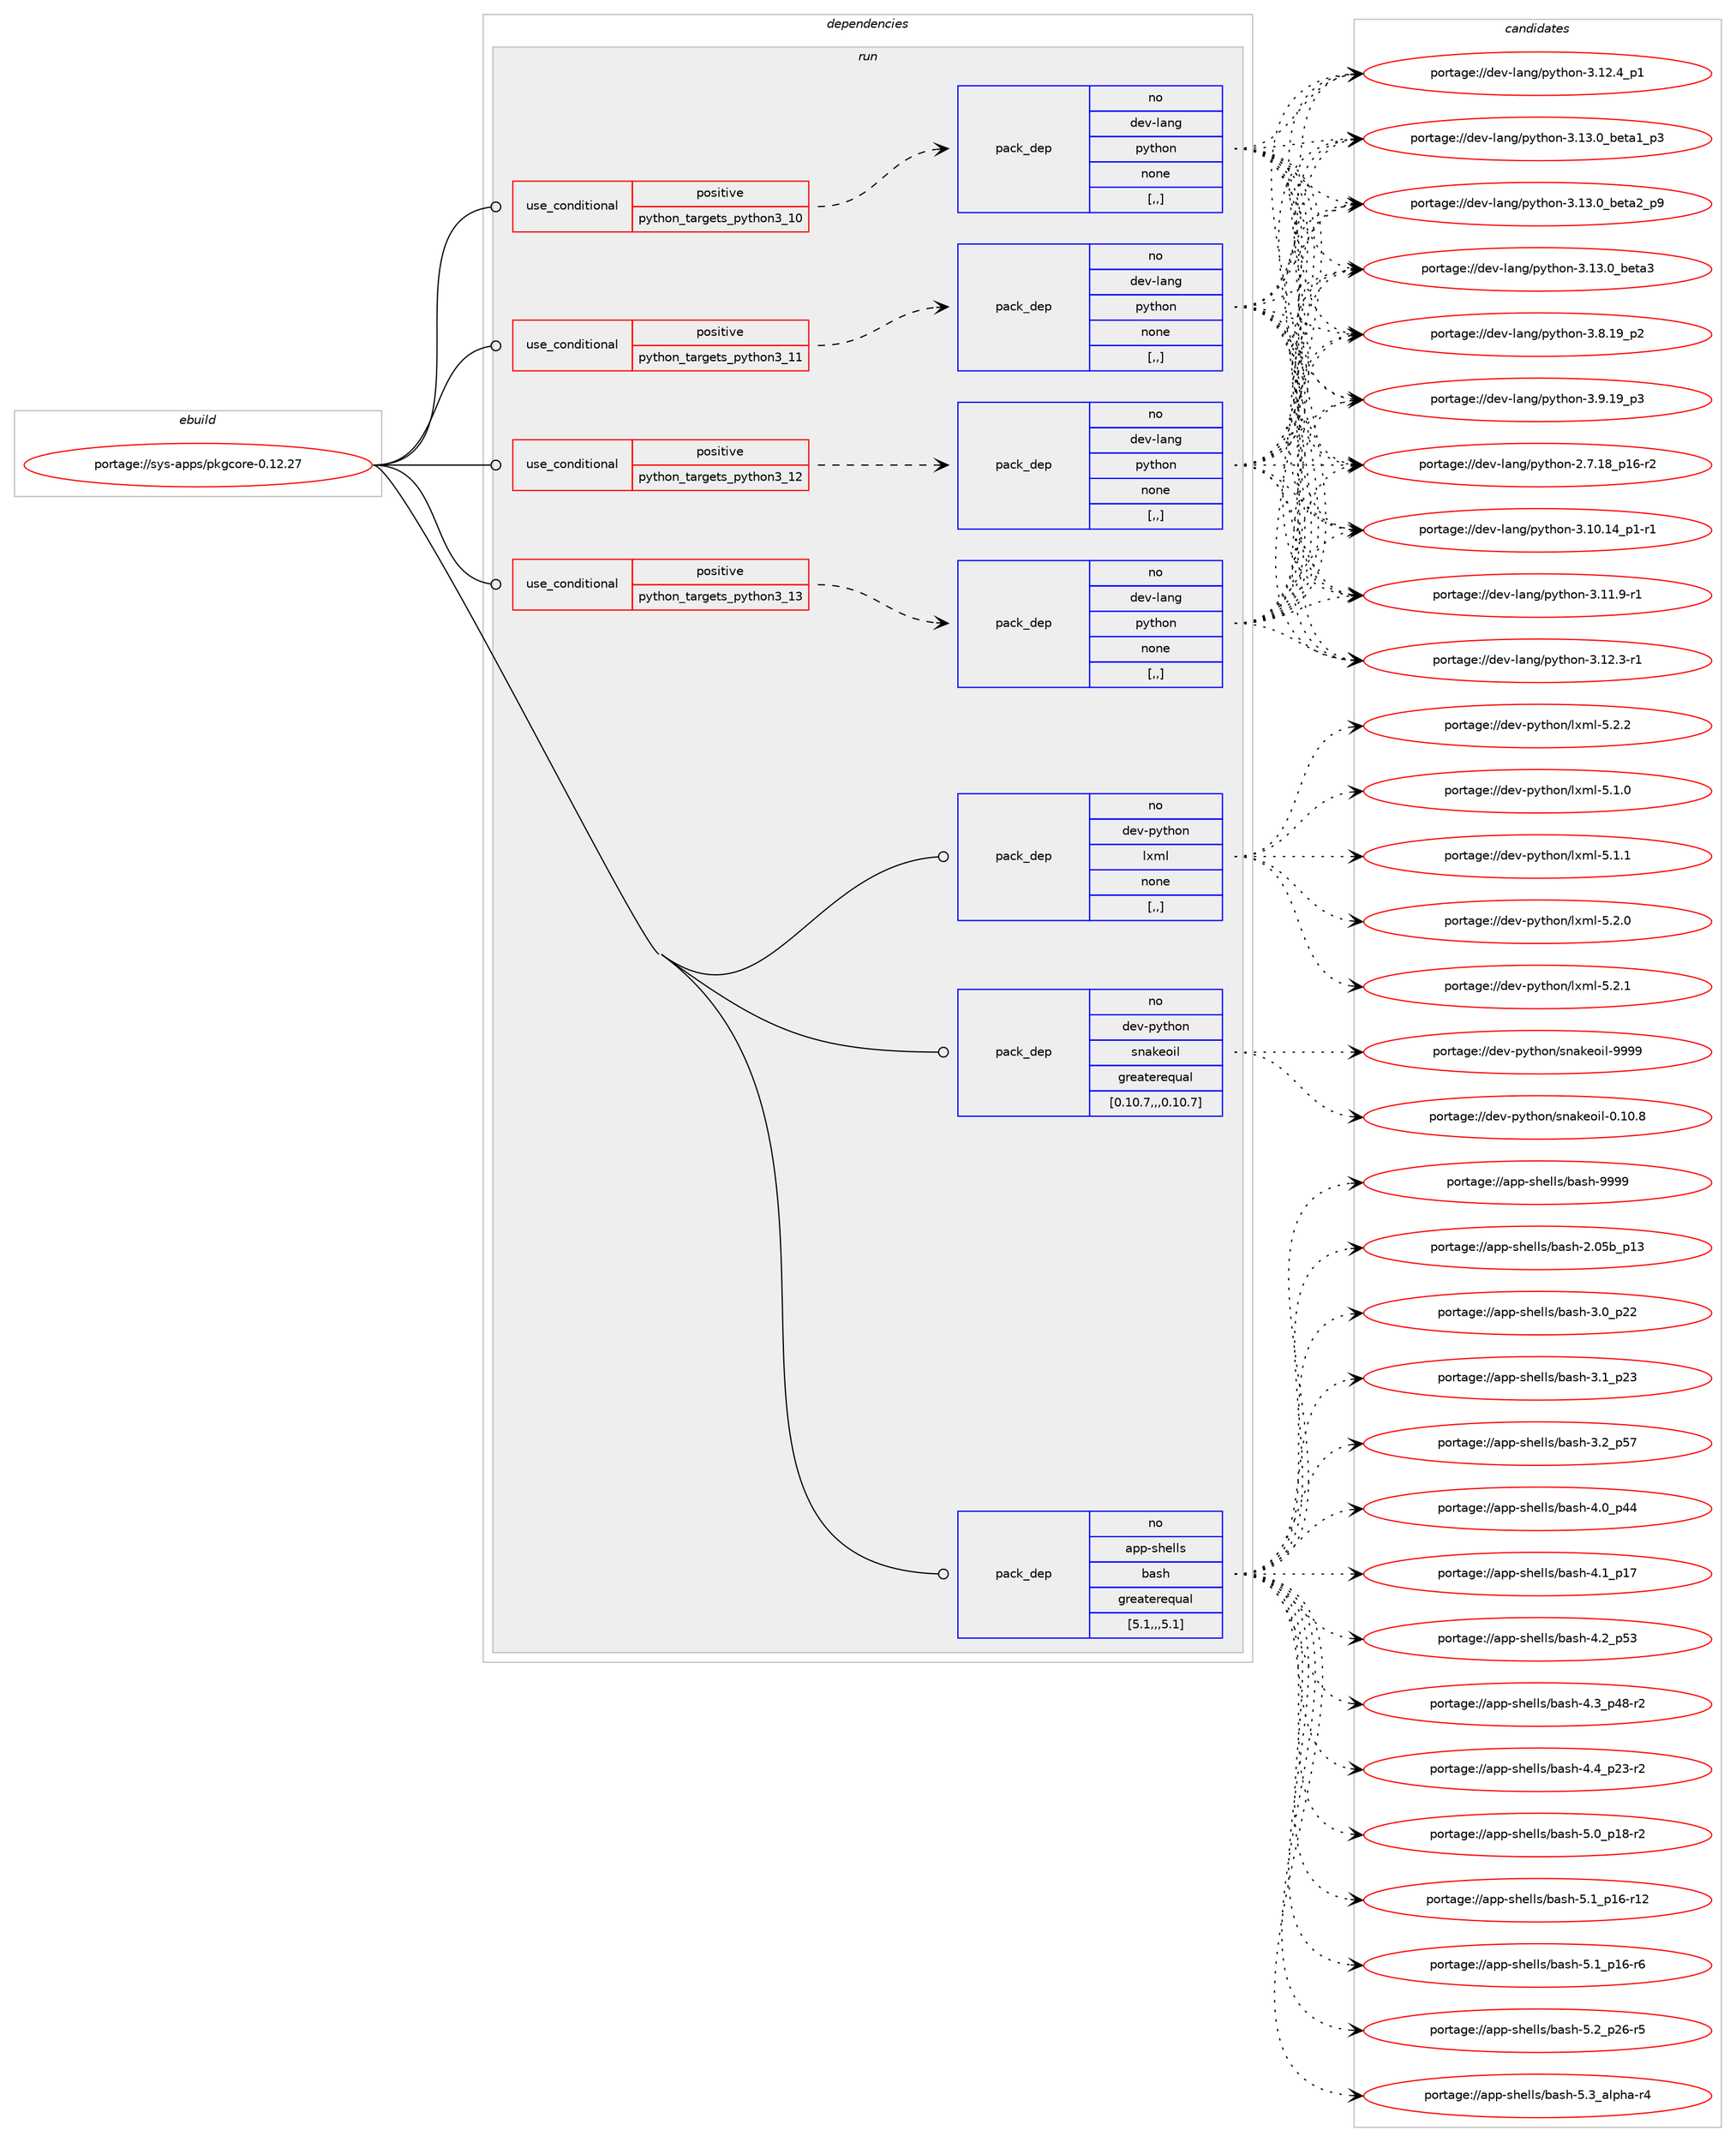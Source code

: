 digraph prolog {

# *************
# Graph options
# *************

newrank=true;
concentrate=true;
compound=true;
graph [rankdir=LR,fontname=Helvetica,fontsize=10,ranksep=1.5];#, ranksep=2.5, nodesep=0.2];
edge  [arrowhead=vee];
node  [fontname=Helvetica,fontsize=10];

# **********
# The ebuild
# **********

subgraph cluster_leftcol {
color=gray;
rank=same;
label=<<i>ebuild</i>>;
id [label="portage://sys-apps/pkgcore-0.12.27", color=red, width=4, href="../sys-apps/pkgcore-0.12.27.svg"];
}

# ****************
# The dependencies
# ****************

subgraph cluster_midcol {
color=gray;
label=<<i>dependencies</i>>;
subgraph cluster_compile {
fillcolor="#eeeeee";
style=filled;
label=<<i>compile</i>>;
}
subgraph cluster_compileandrun {
fillcolor="#eeeeee";
style=filled;
label=<<i>compile and run</i>>;
}
subgraph cluster_run {
fillcolor="#eeeeee";
style=filled;
label=<<i>run</i>>;
subgraph cond108914 {
dependency412338 [label=<<TABLE BORDER="0" CELLBORDER="1" CELLSPACING="0" CELLPADDING="4"><TR><TD ROWSPAN="3" CELLPADDING="10">use_conditional</TD></TR><TR><TD>positive</TD></TR><TR><TD>python_targets_python3_10</TD></TR></TABLE>>, shape=none, color=red];
subgraph pack300568 {
dependency412339 [label=<<TABLE BORDER="0" CELLBORDER="1" CELLSPACING="0" CELLPADDING="4" WIDTH="220"><TR><TD ROWSPAN="6" CELLPADDING="30">pack_dep</TD></TR><TR><TD WIDTH="110">no</TD></TR><TR><TD>dev-lang</TD></TR><TR><TD>python</TD></TR><TR><TD>none</TD></TR><TR><TD>[,,]</TD></TR></TABLE>>, shape=none, color=blue];
}
dependency412338:e -> dependency412339:w [weight=20,style="dashed",arrowhead="vee"];
}
id:e -> dependency412338:w [weight=20,style="solid",arrowhead="odot"];
subgraph cond108915 {
dependency412340 [label=<<TABLE BORDER="0" CELLBORDER="1" CELLSPACING="0" CELLPADDING="4"><TR><TD ROWSPAN="3" CELLPADDING="10">use_conditional</TD></TR><TR><TD>positive</TD></TR><TR><TD>python_targets_python3_11</TD></TR></TABLE>>, shape=none, color=red];
subgraph pack300569 {
dependency412341 [label=<<TABLE BORDER="0" CELLBORDER="1" CELLSPACING="0" CELLPADDING="4" WIDTH="220"><TR><TD ROWSPAN="6" CELLPADDING="30">pack_dep</TD></TR><TR><TD WIDTH="110">no</TD></TR><TR><TD>dev-lang</TD></TR><TR><TD>python</TD></TR><TR><TD>none</TD></TR><TR><TD>[,,]</TD></TR></TABLE>>, shape=none, color=blue];
}
dependency412340:e -> dependency412341:w [weight=20,style="dashed",arrowhead="vee"];
}
id:e -> dependency412340:w [weight=20,style="solid",arrowhead="odot"];
subgraph cond108916 {
dependency412342 [label=<<TABLE BORDER="0" CELLBORDER="1" CELLSPACING="0" CELLPADDING="4"><TR><TD ROWSPAN="3" CELLPADDING="10">use_conditional</TD></TR><TR><TD>positive</TD></TR><TR><TD>python_targets_python3_12</TD></TR></TABLE>>, shape=none, color=red];
subgraph pack300570 {
dependency412343 [label=<<TABLE BORDER="0" CELLBORDER="1" CELLSPACING="0" CELLPADDING="4" WIDTH="220"><TR><TD ROWSPAN="6" CELLPADDING="30">pack_dep</TD></TR><TR><TD WIDTH="110">no</TD></TR><TR><TD>dev-lang</TD></TR><TR><TD>python</TD></TR><TR><TD>none</TD></TR><TR><TD>[,,]</TD></TR></TABLE>>, shape=none, color=blue];
}
dependency412342:e -> dependency412343:w [weight=20,style="dashed",arrowhead="vee"];
}
id:e -> dependency412342:w [weight=20,style="solid",arrowhead="odot"];
subgraph cond108917 {
dependency412344 [label=<<TABLE BORDER="0" CELLBORDER="1" CELLSPACING="0" CELLPADDING="4"><TR><TD ROWSPAN="3" CELLPADDING="10">use_conditional</TD></TR><TR><TD>positive</TD></TR><TR><TD>python_targets_python3_13</TD></TR></TABLE>>, shape=none, color=red];
subgraph pack300571 {
dependency412345 [label=<<TABLE BORDER="0" CELLBORDER="1" CELLSPACING="0" CELLPADDING="4" WIDTH="220"><TR><TD ROWSPAN="6" CELLPADDING="30">pack_dep</TD></TR><TR><TD WIDTH="110">no</TD></TR><TR><TD>dev-lang</TD></TR><TR><TD>python</TD></TR><TR><TD>none</TD></TR><TR><TD>[,,]</TD></TR></TABLE>>, shape=none, color=blue];
}
dependency412344:e -> dependency412345:w [weight=20,style="dashed",arrowhead="vee"];
}
id:e -> dependency412344:w [weight=20,style="solid",arrowhead="odot"];
subgraph pack300572 {
dependency412346 [label=<<TABLE BORDER="0" CELLBORDER="1" CELLSPACING="0" CELLPADDING="4" WIDTH="220"><TR><TD ROWSPAN="6" CELLPADDING="30">pack_dep</TD></TR><TR><TD WIDTH="110">no</TD></TR><TR><TD>app-shells</TD></TR><TR><TD>bash</TD></TR><TR><TD>greaterequal</TD></TR><TR><TD>[5.1,,,5.1]</TD></TR></TABLE>>, shape=none, color=blue];
}
id:e -> dependency412346:w [weight=20,style="solid",arrowhead="odot"];
subgraph pack300573 {
dependency412347 [label=<<TABLE BORDER="0" CELLBORDER="1" CELLSPACING="0" CELLPADDING="4" WIDTH="220"><TR><TD ROWSPAN="6" CELLPADDING="30">pack_dep</TD></TR><TR><TD WIDTH="110">no</TD></TR><TR><TD>dev-python</TD></TR><TR><TD>lxml</TD></TR><TR><TD>none</TD></TR><TR><TD>[,,]</TD></TR></TABLE>>, shape=none, color=blue];
}
id:e -> dependency412347:w [weight=20,style="solid",arrowhead="odot"];
subgraph pack300574 {
dependency412348 [label=<<TABLE BORDER="0" CELLBORDER="1" CELLSPACING="0" CELLPADDING="4" WIDTH="220"><TR><TD ROWSPAN="6" CELLPADDING="30">pack_dep</TD></TR><TR><TD WIDTH="110">no</TD></TR><TR><TD>dev-python</TD></TR><TR><TD>snakeoil</TD></TR><TR><TD>greaterequal</TD></TR><TR><TD>[0.10.7,,,0.10.7]</TD></TR></TABLE>>, shape=none, color=blue];
}
id:e -> dependency412348:w [weight=20,style="solid",arrowhead="odot"];
}
}

# **************
# The candidates
# **************

subgraph cluster_choices {
rank=same;
color=gray;
label=<<i>candidates</i>>;

subgraph choice300568 {
color=black;
nodesep=1;
choice100101118451089711010347112121116104111110455046554649569511249544511450 [label="portage://dev-lang/python-2.7.18_p16-r2", color=red, width=4,href="../dev-lang/python-2.7.18_p16-r2.svg"];
choice100101118451089711010347112121116104111110455146494846495295112494511449 [label="portage://dev-lang/python-3.10.14_p1-r1", color=red, width=4,href="../dev-lang/python-3.10.14_p1-r1.svg"];
choice100101118451089711010347112121116104111110455146494946574511449 [label="portage://dev-lang/python-3.11.9-r1", color=red, width=4,href="../dev-lang/python-3.11.9-r1.svg"];
choice100101118451089711010347112121116104111110455146495046514511449 [label="portage://dev-lang/python-3.12.3-r1", color=red, width=4,href="../dev-lang/python-3.12.3-r1.svg"];
choice100101118451089711010347112121116104111110455146495046529511249 [label="portage://dev-lang/python-3.12.4_p1", color=red, width=4,href="../dev-lang/python-3.12.4_p1.svg"];
choice10010111845108971101034711212111610411111045514649514648959810111697499511251 [label="portage://dev-lang/python-3.13.0_beta1_p3", color=red, width=4,href="../dev-lang/python-3.13.0_beta1_p3.svg"];
choice10010111845108971101034711212111610411111045514649514648959810111697509511257 [label="portage://dev-lang/python-3.13.0_beta2_p9", color=red, width=4,href="../dev-lang/python-3.13.0_beta2_p9.svg"];
choice1001011184510897110103471121211161041111104551464951464895981011169751 [label="portage://dev-lang/python-3.13.0_beta3", color=red, width=4,href="../dev-lang/python-3.13.0_beta3.svg"];
choice100101118451089711010347112121116104111110455146564649579511250 [label="portage://dev-lang/python-3.8.19_p2", color=red, width=4,href="../dev-lang/python-3.8.19_p2.svg"];
choice100101118451089711010347112121116104111110455146574649579511251 [label="portage://dev-lang/python-3.9.19_p3", color=red, width=4,href="../dev-lang/python-3.9.19_p3.svg"];
dependency412339:e -> choice100101118451089711010347112121116104111110455046554649569511249544511450:w [style=dotted,weight="100"];
dependency412339:e -> choice100101118451089711010347112121116104111110455146494846495295112494511449:w [style=dotted,weight="100"];
dependency412339:e -> choice100101118451089711010347112121116104111110455146494946574511449:w [style=dotted,weight="100"];
dependency412339:e -> choice100101118451089711010347112121116104111110455146495046514511449:w [style=dotted,weight="100"];
dependency412339:e -> choice100101118451089711010347112121116104111110455146495046529511249:w [style=dotted,weight="100"];
dependency412339:e -> choice10010111845108971101034711212111610411111045514649514648959810111697499511251:w [style=dotted,weight="100"];
dependency412339:e -> choice10010111845108971101034711212111610411111045514649514648959810111697509511257:w [style=dotted,weight="100"];
dependency412339:e -> choice1001011184510897110103471121211161041111104551464951464895981011169751:w [style=dotted,weight="100"];
dependency412339:e -> choice100101118451089711010347112121116104111110455146564649579511250:w [style=dotted,weight="100"];
dependency412339:e -> choice100101118451089711010347112121116104111110455146574649579511251:w [style=dotted,weight="100"];
}
subgraph choice300569 {
color=black;
nodesep=1;
choice100101118451089711010347112121116104111110455046554649569511249544511450 [label="portage://dev-lang/python-2.7.18_p16-r2", color=red, width=4,href="../dev-lang/python-2.7.18_p16-r2.svg"];
choice100101118451089711010347112121116104111110455146494846495295112494511449 [label="portage://dev-lang/python-3.10.14_p1-r1", color=red, width=4,href="../dev-lang/python-3.10.14_p1-r1.svg"];
choice100101118451089711010347112121116104111110455146494946574511449 [label="portage://dev-lang/python-3.11.9-r1", color=red, width=4,href="../dev-lang/python-3.11.9-r1.svg"];
choice100101118451089711010347112121116104111110455146495046514511449 [label="portage://dev-lang/python-3.12.3-r1", color=red, width=4,href="../dev-lang/python-3.12.3-r1.svg"];
choice100101118451089711010347112121116104111110455146495046529511249 [label="portage://dev-lang/python-3.12.4_p1", color=red, width=4,href="../dev-lang/python-3.12.4_p1.svg"];
choice10010111845108971101034711212111610411111045514649514648959810111697499511251 [label="portage://dev-lang/python-3.13.0_beta1_p3", color=red, width=4,href="../dev-lang/python-3.13.0_beta1_p3.svg"];
choice10010111845108971101034711212111610411111045514649514648959810111697509511257 [label="portage://dev-lang/python-3.13.0_beta2_p9", color=red, width=4,href="../dev-lang/python-3.13.0_beta2_p9.svg"];
choice1001011184510897110103471121211161041111104551464951464895981011169751 [label="portage://dev-lang/python-3.13.0_beta3", color=red, width=4,href="../dev-lang/python-3.13.0_beta3.svg"];
choice100101118451089711010347112121116104111110455146564649579511250 [label="portage://dev-lang/python-3.8.19_p2", color=red, width=4,href="../dev-lang/python-3.8.19_p2.svg"];
choice100101118451089711010347112121116104111110455146574649579511251 [label="portage://dev-lang/python-3.9.19_p3", color=red, width=4,href="../dev-lang/python-3.9.19_p3.svg"];
dependency412341:e -> choice100101118451089711010347112121116104111110455046554649569511249544511450:w [style=dotted,weight="100"];
dependency412341:e -> choice100101118451089711010347112121116104111110455146494846495295112494511449:w [style=dotted,weight="100"];
dependency412341:e -> choice100101118451089711010347112121116104111110455146494946574511449:w [style=dotted,weight="100"];
dependency412341:e -> choice100101118451089711010347112121116104111110455146495046514511449:w [style=dotted,weight="100"];
dependency412341:e -> choice100101118451089711010347112121116104111110455146495046529511249:w [style=dotted,weight="100"];
dependency412341:e -> choice10010111845108971101034711212111610411111045514649514648959810111697499511251:w [style=dotted,weight="100"];
dependency412341:e -> choice10010111845108971101034711212111610411111045514649514648959810111697509511257:w [style=dotted,weight="100"];
dependency412341:e -> choice1001011184510897110103471121211161041111104551464951464895981011169751:w [style=dotted,weight="100"];
dependency412341:e -> choice100101118451089711010347112121116104111110455146564649579511250:w [style=dotted,weight="100"];
dependency412341:e -> choice100101118451089711010347112121116104111110455146574649579511251:w [style=dotted,weight="100"];
}
subgraph choice300570 {
color=black;
nodesep=1;
choice100101118451089711010347112121116104111110455046554649569511249544511450 [label="portage://dev-lang/python-2.7.18_p16-r2", color=red, width=4,href="../dev-lang/python-2.7.18_p16-r2.svg"];
choice100101118451089711010347112121116104111110455146494846495295112494511449 [label="portage://dev-lang/python-3.10.14_p1-r1", color=red, width=4,href="../dev-lang/python-3.10.14_p1-r1.svg"];
choice100101118451089711010347112121116104111110455146494946574511449 [label="portage://dev-lang/python-3.11.9-r1", color=red, width=4,href="../dev-lang/python-3.11.9-r1.svg"];
choice100101118451089711010347112121116104111110455146495046514511449 [label="portage://dev-lang/python-3.12.3-r1", color=red, width=4,href="../dev-lang/python-3.12.3-r1.svg"];
choice100101118451089711010347112121116104111110455146495046529511249 [label="portage://dev-lang/python-3.12.4_p1", color=red, width=4,href="../dev-lang/python-3.12.4_p1.svg"];
choice10010111845108971101034711212111610411111045514649514648959810111697499511251 [label="portage://dev-lang/python-3.13.0_beta1_p3", color=red, width=4,href="../dev-lang/python-3.13.0_beta1_p3.svg"];
choice10010111845108971101034711212111610411111045514649514648959810111697509511257 [label="portage://dev-lang/python-3.13.0_beta2_p9", color=red, width=4,href="../dev-lang/python-3.13.0_beta2_p9.svg"];
choice1001011184510897110103471121211161041111104551464951464895981011169751 [label="portage://dev-lang/python-3.13.0_beta3", color=red, width=4,href="../dev-lang/python-3.13.0_beta3.svg"];
choice100101118451089711010347112121116104111110455146564649579511250 [label="portage://dev-lang/python-3.8.19_p2", color=red, width=4,href="../dev-lang/python-3.8.19_p2.svg"];
choice100101118451089711010347112121116104111110455146574649579511251 [label="portage://dev-lang/python-3.9.19_p3", color=red, width=4,href="../dev-lang/python-3.9.19_p3.svg"];
dependency412343:e -> choice100101118451089711010347112121116104111110455046554649569511249544511450:w [style=dotted,weight="100"];
dependency412343:e -> choice100101118451089711010347112121116104111110455146494846495295112494511449:w [style=dotted,weight="100"];
dependency412343:e -> choice100101118451089711010347112121116104111110455146494946574511449:w [style=dotted,weight="100"];
dependency412343:e -> choice100101118451089711010347112121116104111110455146495046514511449:w [style=dotted,weight="100"];
dependency412343:e -> choice100101118451089711010347112121116104111110455146495046529511249:w [style=dotted,weight="100"];
dependency412343:e -> choice10010111845108971101034711212111610411111045514649514648959810111697499511251:w [style=dotted,weight="100"];
dependency412343:e -> choice10010111845108971101034711212111610411111045514649514648959810111697509511257:w [style=dotted,weight="100"];
dependency412343:e -> choice1001011184510897110103471121211161041111104551464951464895981011169751:w [style=dotted,weight="100"];
dependency412343:e -> choice100101118451089711010347112121116104111110455146564649579511250:w [style=dotted,weight="100"];
dependency412343:e -> choice100101118451089711010347112121116104111110455146574649579511251:w [style=dotted,weight="100"];
}
subgraph choice300571 {
color=black;
nodesep=1;
choice100101118451089711010347112121116104111110455046554649569511249544511450 [label="portage://dev-lang/python-2.7.18_p16-r2", color=red, width=4,href="../dev-lang/python-2.7.18_p16-r2.svg"];
choice100101118451089711010347112121116104111110455146494846495295112494511449 [label="portage://dev-lang/python-3.10.14_p1-r1", color=red, width=4,href="../dev-lang/python-3.10.14_p1-r1.svg"];
choice100101118451089711010347112121116104111110455146494946574511449 [label="portage://dev-lang/python-3.11.9-r1", color=red, width=4,href="../dev-lang/python-3.11.9-r1.svg"];
choice100101118451089711010347112121116104111110455146495046514511449 [label="portage://dev-lang/python-3.12.3-r1", color=red, width=4,href="../dev-lang/python-3.12.3-r1.svg"];
choice100101118451089711010347112121116104111110455146495046529511249 [label="portage://dev-lang/python-3.12.4_p1", color=red, width=4,href="../dev-lang/python-3.12.4_p1.svg"];
choice10010111845108971101034711212111610411111045514649514648959810111697499511251 [label="portage://dev-lang/python-3.13.0_beta1_p3", color=red, width=4,href="../dev-lang/python-3.13.0_beta1_p3.svg"];
choice10010111845108971101034711212111610411111045514649514648959810111697509511257 [label="portage://dev-lang/python-3.13.0_beta2_p9", color=red, width=4,href="../dev-lang/python-3.13.0_beta2_p9.svg"];
choice1001011184510897110103471121211161041111104551464951464895981011169751 [label="portage://dev-lang/python-3.13.0_beta3", color=red, width=4,href="../dev-lang/python-3.13.0_beta3.svg"];
choice100101118451089711010347112121116104111110455146564649579511250 [label="portage://dev-lang/python-3.8.19_p2", color=red, width=4,href="../dev-lang/python-3.8.19_p2.svg"];
choice100101118451089711010347112121116104111110455146574649579511251 [label="portage://dev-lang/python-3.9.19_p3", color=red, width=4,href="../dev-lang/python-3.9.19_p3.svg"];
dependency412345:e -> choice100101118451089711010347112121116104111110455046554649569511249544511450:w [style=dotted,weight="100"];
dependency412345:e -> choice100101118451089711010347112121116104111110455146494846495295112494511449:w [style=dotted,weight="100"];
dependency412345:e -> choice100101118451089711010347112121116104111110455146494946574511449:w [style=dotted,weight="100"];
dependency412345:e -> choice100101118451089711010347112121116104111110455146495046514511449:w [style=dotted,weight="100"];
dependency412345:e -> choice100101118451089711010347112121116104111110455146495046529511249:w [style=dotted,weight="100"];
dependency412345:e -> choice10010111845108971101034711212111610411111045514649514648959810111697499511251:w [style=dotted,weight="100"];
dependency412345:e -> choice10010111845108971101034711212111610411111045514649514648959810111697509511257:w [style=dotted,weight="100"];
dependency412345:e -> choice1001011184510897110103471121211161041111104551464951464895981011169751:w [style=dotted,weight="100"];
dependency412345:e -> choice100101118451089711010347112121116104111110455146564649579511250:w [style=dotted,weight="100"];
dependency412345:e -> choice100101118451089711010347112121116104111110455146574649579511251:w [style=dotted,weight="100"];
}
subgraph choice300572 {
color=black;
nodesep=1;
choice9711211245115104101108108115479897115104455046485398951124951 [label="portage://app-shells/bash-2.05b_p13", color=red, width=4,href="../app-shells/bash-2.05b_p13.svg"];
choice971121124511510410110810811547989711510445514648951125050 [label="portage://app-shells/bash-3.0_p22", color=red, width=4,href="../app-shells/bash-3.0_p22.svg"];
choice971121124511510410110810811547989711510445514649951125051 [label="portage://app-shells/bash-3.1_p23", color=red, width=4,href="../app-shells/bash-3.1_p23.svg"];
choice971121124511510410110810811547989711510445514650951125355 [label="portage://app-shells/bash-3.2_p57", color=red, width=4,href="../app-shells/bash-3.2_p57.svg"];
choice971121124511510410110810811547989711510445524648951125252 [label="portage://app-shells/bash-4.0_p44", color=red, width=4,href="../app-shells/bash-4.0_p44.svg"];
choice971121124511510410110810811547989711510445524649951124955 [label="portage://app-shells/bash-4.1_p17", color=red, width=4,href="../app-shells/bash-4.1_p17.svg"];
choice971121124511510410110810811547989711510445524650951125351 [label="portage://app-shells/bash-4.2_p53", color=red, width=4,href="../app-shells/bash-4.2_p53.svg"];
choice9711211245115104101108108115479897115104455246519511252564511450 [label="portage://app-shells/bash-4.3_p48-r2", color=red, width=4,href="../app-shells/bash-4.3_p48-r2.svg"];
choice9711211245115104101108108115479897115104455246529511250514511450 [label="portage://app-shells/bash-4.4_p23-r2", color=red, width=4,href="../app-shells/bash-4.4_p23-r2.svg"];
choice9711211245115104101108108115479897115104455346489511249564511450 [label="portage://app-shells/bash-5.0_p18-r2", color=red, width=4,href="../app-shells/bash-5.0_p18-r2.svg"];
choice971121124511510410110810811547989711510445534649951124954451144950 [label="portage://app-shells/bash-5.1_p16-r12", color=red, width=4,href="../app-shells/bash-5.1_p16-r12.svg"];
choice9711211245115104101108108115479897115104455346499511249544511454 [label="portage://app-shells/bash-5.1_p16-r6", color=red, width=4,href="../app-shells/bash-5.1_p16-r6.svg"];
choice9711211245115104101108108115479897115104455346509511250544511453 [label="portage://app-shells/bash-5.2_p26-r5", color=red, width=4,href="../app-shells/bash-5.2_p26-r5.svg"];
choice9711211245115104101108108115479897115104455346519597108112104974511452 [label="portage://app-shells/bash-5.3_alpha-r4", color=red, width=4,href="../app-shells/bash-5.3_alpha-r4.svg"];
choice97112112451151041011081081154798971151044557575757 [label="portage://app-shells/bash-9999", color=red, width=4,href="../app-shells/bash-9999.svg"];
dependency412346:e -> choice9711211245115104101108108115479897115104455046485398951124951:w [style=dotted,weight="100"];
dependency412346:e -> choice971121124511510410110810811547989711510445514648951125050:w [style=dotted,weight="100"];
dependency412346:e -> choice971121124511510410110810811547989711510445514649951125051:w [style=dotted,weight="100"];
dependency412346:e -> choice971121124511510410110810811547989711510445514650951125355:w [style=dotted,weight="100"];
dependency412346:e -> choice971121124511510410110810811547989711510445524648951125252:w [style=dotted,weight="100"];
dependency412346:e -> choice971121124511510410110810811547989711510445524649951124955:w [style=dotted,weight="100"];
dependency412346:e -> choice971121124511510410110810811547989711510445524650951125351:w [style=dotted,weight="100"];
dependency412346:e -> choice9711211245115104101108108115479897115104455246519511252564511450:w [style=dotted,weight="100"];
dependency412346:e -> choice9711211245115104101108108115479897115104455246529511250514511450:w [style=dotted,weight="100"];
dependency412346:e -> choice9711211245115104101108108115479897115104455346489511249564511450:w [style=dotted,weight="100"];
dependency412346:e -> choice971121124511510410110810811547989711510445534649951124954451144950:w [style=dotted,weight="100"];
dependency412346:e -> choice9711211245115104101108108115479897115104455346499511249544511454:w [style=dotted,weight="100"];
dependency412346:e -> choice9711211245115104101108108115479897115104455346509511250544511453:w [style=dotted,weight="100"];
dependency412346:e -> choice9711211245115104101108108115479897115104455346519597108112104974511452:w [style=dotted,weight="100"];
dependency412346:e -> choice97112112451151041011081081154798971151044557575757:w [style=dotted,weight="100"];
}
subgraph choice300573 {
color=black;
nodesep=1;
choice1001011184511212111610411111047108120109108455346494648 [label="portage://dev-python/lxml-5.1.0", color=red, width=4,href="../dev-python/lxml-5.1.0.svg"];
choice1001011184511212111610411111047108120109108455346494649 [label="portage://dev-python/lxml-5.1.1", color=red, width=4,href="../dev-python/lxml-5.1.1.svg"];
choice1001011184511212111610411111047108120109108455346504648 [label="portage://dev-python/lxml-5.2.0", color=red, width=4,href="../dev-python/lxml-5.2.0.svg"];
choice1001011184511212111610411111047108120109108455346504649 [label="portage://dev-python/lxml-5.2.1", color=red, width=4,href="../dev-python/lxml-5.2.1.svg"];
choice1001011184511212111610411111047108120109108455346504650 [label="portage://dev-python/lxml-5.2.2", color=red, width=4,href="../dev-python/lxml-5.2.2.svg"];
dependency412347:e -> choice1001011184511212111610411111047108120109108455346494648:w [style=dotted,weight="100"];
dependency412347:e -> choice1001011184511212111610411111047108120109108455346494649:w [style=dotted,weight="100"];
dependency412347:e -> choice1001011184511212111610411111047108120109108455346504648:w [style=dotted,weight="100"];
dependency412347:e -> choice1001011184511212111610411111047108120109108455346504649:w [style=dotted,weight="100"];
dependency412347:e -> choice1001011184511212111610411111047108120109108455346504650:w [style=dotted,weight="100"];
}
subgraph choice300574 {
color=black;
nodesep=1;
choice10010111845112121116104111110471151109710710111110510845484649484656 [label="portage://dev-python/snakeoil-0.10.8", color=red, width=4,href="../dev-python/snakeoil-0.10.8.svg"];
choice1001011184511212111610411111047115110971071011111051084557575757 [label="portage://dev-python/snakeoil-9999", color=red, width=4,href="../dev-python/snakeoil-9999.svg"];
dependency412348:e -> choice10010111845112121116104111110471151109710710111110510845484649484656:w [style=dotted,weight="100"];
dependency412348:e -> choice1001011184511212111610411111047115110971071011111051084557575757:w [style=dotted,weight="100"];
}
}

}
